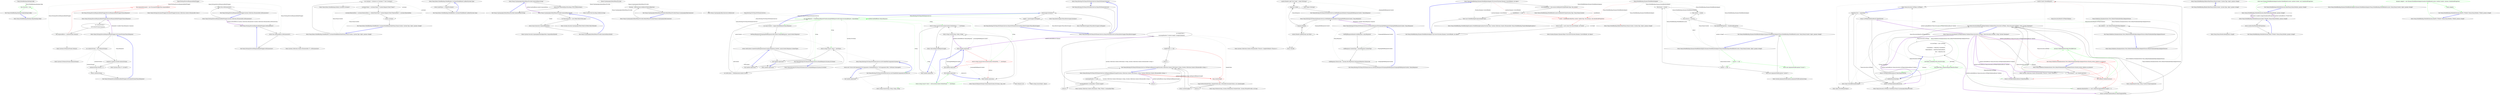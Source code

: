 digraph  {
d1 [label="this.Overwrite = true", span="12-12", cluster="Nancy.ModelBinding.BindingConfig.BindingConfig()", color=green, community=0];
d3 [label="Nancy.ModelBinding.BindingConfig", span=""];
d0 [label="Entry Nancy.ModelBinding.BindingConfig.BindingConfig()", span="10-10", cluster="Nancy.ModelBinding.BindingConfig.BindingConfig()"];
d2 [label="Exit Nancy.ModelBinding.BindingConfig.BindingConfig()", span="10-10", cluster="Nancy.ModelBinding.BindingConfig.BindingConfig()"];
m1_7 [label="Entry Nancy.Testing.DocumentWrapper.DocumentWrapper(System.Collections.Generic.IEnumerable<byte>)", span="18-18", cluster="Nancy.Testing.DocumentWrapper.DocumentWrapper(System.Collections.Generic.IEnumerable<byte>)", file="BrowserResponseBodyWrapper.cs"];
m1_0 [label="Entry Nancy.Testing.BrowserResponseBodyWrapper.BrowserResponseBodyWrapper(Nancy.Response)", span="14-14", cluster="Nancy.Testing.BrowserResponseBodyWrapper.BrowserResponseBodyWrapper(Nancy.Response)", file="BrowserResponseBodyWrapper.cs"];
m1_1 [label="var contentStream =\r\n                GetContentStream(response)", span="16-17", cluster="Nancy.Testing.BrowserResponseBodyWrapper.BrowserResponseBodyWrapper(Nancy.Response)", file="BrowserResponseBodyWrapper.cs"];
m1_2 [label="this.responseBytes = contentStream.ToArray()", span="19-19", cluster="Nancy.Testing.BrowserResponseBodyWrapper.BrowserResponseBodyWrapper(Nancy.Response)", file="BrowserResponseBodyWrapper.cs"];
m1_3 [label="this.responseDocument = new DocumentWrapper(this.responseBytes)", span="20-20", cluster="Nancy.Testing.BrowserResponseBodyWrapper.BrowserResponseBodyWrapper(Nancy.Response)", color=red, community=0, file="BrowserResponseBodyWrapper.cs"];
m1_4 [label="Exit Nancy.Testing.BrowserResponseBodyWrapper.BrowserResponseBodyWrapper(Nancy.Response)", span="14-14", cluster="Nancy.Testing.BrowserResponseBodyWrapper.BrowserResponseBodyWrapper(Nancy.Response)", file="BrowserResponseBodyWrapper.cs"];
m1_19 [label="Entry Nancy.Testing.BrowserResponseBodyWrapper.System.Collections.IEnumerable.GetEnumerator()", span="54-54", cluster="Nancy.Testing.BrowserResponseBodyWrapper.System.Collections.IEnumerable.GetEnumerator()", file="BrowserResponseBodyWrapper.cs"];
m1_20 [label="return this.GetEnumerator();", span="56-56", cluster="Nancy.Testing.BrowserResponseBodyWrapper.System.Collections.IEnumerable.GetEnumerator()", file="BrowserResponseBodyWrapper.cs"];
m1_21 [label="Exit Nancy.Testing.BrowserResponseBodyWrapper.System.Collections.IEnumerable.GetEnumerator()", span="54-54", cluster="Nancy.Testing.BrowserResponseBodyWrapper.System.Collections.IEnumerable.GetEnumerator()", file="BrowserResponseBodyWrapper.cs"];
m1_6 [label="Entry System.IO.MemoryStream.ToArray()", span="0-0", cluster="System.IO.MemoryStream.ToArray()", file="BrowserResponseBodyWrapper.cs"];
m1_5 [label="Entry Nancy.Testing.BrowserResponseBodyWrapper.GetContentStream(Nancy.Response)", span="23-23", cluster="Nancy.Testing.BrowserResponseBodyWrapper.GetContentStream(Nancy.Response)", file="BrowserResponseBodyWrapper.cs"];
m1_8 [label="var contentsStream = new MemoryStream()", span="25-25", cluster="Nancy.Testing.BrowserResponseBodyWrapper.GetContentStream(Nancy.Response)", file="BrowserResponseBodyWrapper.cs"];
m1_9 [label="response.Contents.Invoke(contentsStream)", span="26-26", cluster="Nancy.Testing.BrowserResponseBodyWrapper.GetContentStream(Nancy.Response)", file="BrowserResponseBodyWrapper.cs"];
m1_10 [label="contentsStream.Position = 0", span="27-27", cluster="Nancy.Testing.BrowserResponseBodyWrapper.GetContentStream(Nancy.Response)", file="BrowserResponseBodyWrapper.cs"];
m1_11 [label="return contentsStream;", span="28-28", cluster="Nancy.Testing.BrowserResponseBodyWrapper.GetContentStream(Nancy.Response)", file="BrowserResponseBodyWrapper.cs"];
m1_12 [label="Exit Nancy.Testing.BrowserResponseBodyWrapper.GetContentStream(Nancy.Response)", span="23-23", cluster="Nancy.Testing.BrowserResponseBodyWrapper.GetContentStream(Nancy.Response)", file="BrowserResponseBodyWrapper.cs"];
m1_18 [label="Entry System.Collections.Generic.IEnumerable<T>.GetEnumerator()", span="0-0", cluster="System.Collections.Generic.IEnumerable<T>.GetEnumerator()", file="BrowserResponseBodyWrapper.cs"];
m1_15 [label="Entry Nancy.Testing.BrowserResponseBodyWrapper.GetEnumerator()", span="45-45", cluster="Nancy.Testing.BrowserResponseBodyWrapper.GetEnumerator()", file="BrowserResponseBodyWrapper.cs"];
m1_16 [label="return this.responseBytes.GetEnumerator();", span="47-47", cluster="Nancy.Testing.BrowserResponseBodyWrapper.GetEnumerator()", file="BrowserResponseBodyWrapper.cs"];
m1_17 [label="Exit Nancy.Testing.BrowserResponseBodyWrapper.GetEnumerator()", span="45-45", cluster="Nancy.Testing.BrowserResponseBodyWrapper.GetEnumerator()", file="BrowserResponseBodyWrapper.cs"];
m1_14 [label="Entry System.Action<T>.Invoke(T)", span="0-0", cluster="System.Action<T>.Invoke(T)", file="BrowserResponseBodyWrapper.cs"];
m1_13 [label="Entry System.IO.MemoryStream.MemoryStream()", span="0-0", cluster="System.IO.MemoryStream.MemoryStream()", file="BrowserResponseBodyWrapper.cs"];
m1_22 [label="Nancy.Testing.BrowserResponseBodyWrapper", span="", file="BrowserResponseBodyWrapper.cs"];
m2_9 [label="Entry Nancy.Demo.ModelBinding.Models.Customer.Customer()", span="4-4", cluster="Nancy.Demo.ModelBinding.Models.Customer.Customer()", file="CustomerModelBinder.cs"];
m2_0 [label="Entry Nancy.Demo.ModelBinding.ModelBinders.CustomerModelBinder.CanBind(System.Type)", span="16-16", cluster="Nancy.Demo.ModelBinding.ModelBinders.CustomerModelBinder.CanBind(System.Type)", file="CustomerModelBinder.cs"];
m2_1 [label="return modelType == typeof(Customer);", span="18-18", cluster="Nancy.Demo.ModelBinding.ModelBinders.CustomerModelBinder.CanBind(System.Type)", file="CustomerModelBinder.cs"];
m2_2 [label="Exit Nancy.Demo.ModelBinding.ModelBinders.CustomerModelBinder.CanBind(System.Type)", span="16-16", cluster="Nancy.Demo.ModelBinding.ModelBinders.CustomerModelBinder.CanBind(System.Type)", file="CustomerModelBinder.cs"];
m2_3 [label="Entry Nancy.Demo.ModelBinding.ModelBinders.CustomerModelBinder.Bind(Nancy.NancyContext, System.Type, object, params string[])", span="29-29", cluster="Nancy.Demo.ModelBinding.ModelBinders.CustomerModelBinder.Bind(Nancy.NancyContext, System.Type, object, params string[])", file="CustomerModelBinder.cs"];
m2_4 [label="var customer = (instance as Customer) ?? new Customer()", span="31-31", cluster="Nancy.Demo.ModelBinding.ModelBinders.CustomerModelBinder.Bind(Nancy.NancyContext, System.Type, object, params string[])", file="CustomerModelBinder.cs"];
m2_5 [label="customer.Name = customer.Name ?? context.Request.Form[''Name'']", span="33-33", cluster="Nancy.Demo.ModelBinding.ModelBinders.CustomerModelBinder.Bind(Nancy.NancyContext, System.Type, object, params string[])", file="CustomerModelBinder.cs"];
m2_6 [label="customer.RenewalDate = customer.RenewalDate == default(DateTime) ? context.Request.Form[''RenewalDate''] : customer.RenewalDate", span="34-34", cluster="Nancy.Demo.ModelBinding.ModelBinders.CustomerModelBinder.Bind(Nancy.NancyContext, System.Type, object, params string[])", file="CustomerModelBinder.cs"];
m2_7 [label="return customer;", span="36-36", cluster="Nancy.Demo.ModelBinding.ModelBinders.CustomerModelBinder.Bind(Nancy.NancyContext, System.Type, object, params string[])", file="CustomerModelBinder.cs"];
m2_8 [label="Exit Nancy.Demo.ModelBinding.ModelBinders.CustomerModelBinder.Bind(Nancy.NancyContext, System.Type, object, params string[])", span="29-29", cluster="Nancy.Demo.ModelBinding.ModelBinders.CustomerModelBinder.Bind(Nancy.NancyContext, System.Type, object, params string[])", file="CustomerModelBinder.cs"];
m4_4 [label="Entry Nancy.Cryptography.DefaultHmacProvider.GenerateHmac(string)", span="47-47", cluster="Nancy.Cryptography.DefaultHmacProvider.GenerateHmac(string)", file="DefaultBinderFixture.cs"];
m4_5 [label="return this.GenerateHmac(Encoding.UTF8.GetBytes(data));", span="49-49", cluster="Nancy.Cryptography.DefaultHmacProvider.GenerateHmac(string)", file="DefaultBinderFixture.cs"];
m4_6 [label="Exit Nancy.Cryptography.DefaultHmacProvider.GenerateHmac(string)", span="47-47", cluster="Nancy.Cryptography.DefaultHmacProvider.GenerateHmac(string)", file="DefaultBinderFixture.cs"];
m4_7 [label="Entry System.Text.Encoding.GetBytes(string)", span="0-0", cluster="System.Text.Encoding.GetBytes(string)", file="DefaultBinderFixture.cs"];
m4_13 [label="Entry System.Security.Cryptography.HashAlgorithm.ComputeHash(byte[])", span="0-0", cluster="System.Security.Cryptography.HashAlgorithm.ComputeHash(byte[])", file="DefaultBinderFixture.cs"];
m4_8 [label="Entry Nancy.Cryptography.DefaultHmacProvider.GenerateHmac(byte[])", span="57-57", cluster="Nancy.Cryptography.DefaultHmacProvider.GenerateHmac(byte[])", file="DefaultBinderFixture.cs"];
m4_9 [label="var hmacGenerator = new HMACSHA256(this.key)", span="59-59", cluster="Nancy.Cryptography.DefaultHmacProvider.GenerateHmac(byte[])", file="DefaultBinderFixture.cs"];
m4_10 [label="return hmacGenerator.ComputeHash(data);", span="61-61", cluster="Nancy.Cryptography.DefaultHmacProvider.GenerateHmac(byte[])", file="DefaultBinderFixture.cs"];
m4_11 [label="Exit Nancy.Cryptography.DefaultHmacProvider.GenerateHmac(byte[])", span="57-57", cluster="Nancy.Cryptography.DefaultHmacProvider.GenerateHmac(byte[])", file="DefaultBinderFixture.cs"];
m4_3 [label="Entry Nancy.Cryptography.IKeyGenerator.GetBytes(int)", span="12-12", cluster="Nancy.Cryptography.IKeyGenerator.GetBytes(int)", file="DefaultBinderFixture.cs"];
m4_0 [label="Entry Nancy.Cryptography.DefaultHmacProvider.DefaultHmacProvider(Nancy.Cryptography.IKeyGenerator)", span="29-29", cluster="Nancy.Cryptography.DefaultHmacProvider.DefaultHmacProvider(Nancy.Cryptography.IKeyGenerator)", file="DefaultBinderFixture.cs"];
m4_1 [label="this.key = keyGenerator.GetBytes(PreferredKeySize)", span="31-31", cluster="Nancy.Cryptography.DefaultHmacProvider.DefaultHmacProvider(Nancy.Cryptography.IKeyGenerator)", file="DefaultBinderFixture.cs"];
m4_2 [label="Exit Nancy.Cryptography.DefaultHmacProvider.DefaultHmacProvider(Nancy.Cryptography.IKeyGenerator)", span="29-29", cluster="Nancy.Cryptography.DefaultHmacProvider.DefaultHmacProvider(Nancy.Cryptography.IKeyGenerator)", file="DefaultBinderFixture.cs"];
m4_12 [label="Entry System.Security.Cryptography.HMACSHA256.HMACSHA256(byte[])", span="0-0", cluster="System.Security.Cryptography.HMACSHA256.HMACSHA256(byte[])", file="DefaultBinderFixture.cs"];
m4_14 [label="Nancy.Cryptography.DefaultHmacProvider", span="", file="DefaultBinderFixture.cs"];
m6_0 [label="Entry Nancy.Hosting.Wcf.NancyWcfGenericService.NancyWcfGenericService()", span="23-23", cluster="Nancy.Hosting.Wcf.NancyWcfGenericService.NancyWcfGenericService()", file="DefaultRequestDispatcherFixture.cs"];
m6_1 [label="Exit Nancy.Hosting.Wcf.NancyWcfGenericService.NancyWcfGenericService()", span="23-23", cluster="Nancy.Hosting.Wcf.NancyWcfGenericService.NancyWcfGenericService()", file="DefaultRequestDispatcherFixture.cs"];
m6_2 [label="Entry Nancy.Hosting.Wcf.NancyWcfGenericService.NancyWcfGenericService(Nancy.Bootstrapper.INancyBootstrapper)", span="28-28", cluster="Nancy.Hosting.Wcf.NancyWcfGenericService.NancyWcfGenericService(Nancy.Bootstrapper.INancyBootstrapper)", file="DefaultRequestDispatcherFixture.cs"];
m6_30 [label="Exit lambda expression", span="57-59", cluster="lambda expression", file="DefaultRequestDispatcherFixture.cs"];
m6_52 [label="Entry long.TryParse(string, System.Globalization.NumberStyles, System.IFormatProvider, out long)", span="0-0", cluster="long.TryParse(string, System.Globalization.NumberStyles, System.IFormatProvider, out long)", file="DefaultRequestDispatcherFixture.cs"];
m6_12 [label="SetNancyResponseToOutgoingWebResponse(webContext.OutgoingResponse, nancyContext.Response)", span="42-42", cluster="Nancy.Hosting.Wcf.NancyWcfGenericService.HandleRequests(System.IO.Stream)", file="DefaultRequestDispatcherFixture.cs"];
m6_16 [label="Entry lambda expression", span="45-47", cluster="lambda expression", file="DefaultRequestDispatcherFixture.cs"];
m6_22 [label="Exit lambda expression", span="49-51", cluster="lambda expression", file="DefaultRequestDispatcherFixture.cs"];
m6_15 [label="Exit lambda expression", span="41-43", cluster="lambda expression", file="DefaultRequestDispatcherFixture.cs"];
m6_36 [label="Entry Nancy.IO.RequestStream.FromStream(System.IO.Stream, long, bool)", span="224-224", cluster="Nancy.IO.RequestStream.FromStream(System.IO.Stream, long, bool)", file="DefaultRequestDispatcherFixture.cs"];
m6_32 [label="return string.Concat(viewLocationContext.ModuleName, ''/'', viewName);", span="62-62", cluster="lambda expression", file="DefaultRequestDispatcherFixture.cs"];
m6_24 [label="Entry lambda expression", span="53-55", cluster="lambda expression", file="DefaultRequestDispatcherFixture.cs"];
m6_25 [label="return string.Concat(viewLocationContext.ModulePath, ''/'', viewName);", span="54-54", cluster="lambda expression", color=red, community=0, file="DefaultRequestDispatcherFixture.cs"];
m6_26 [label="Exit lambda expression", span="53-55", cluster="lambda expression", file="DefaultRequestDispatcherFixture.cs"];
m6_27 [label="Entry string.Concat(string, string, string)", span="0-0", cluster="string.Concat(string, string, string)", file="DefaultRequestDispatcherFixture.cs"];
m6_28 [label="Entry lambda expression", span="57-59", cluster="lambda expression", file="DefaultRequestDispatcherFixture.cs"];
m6_29 [label="return string.Concat(''views/'', viewLocationContext.ModuleName, ''/'', viewName);", span="58-58", cluster="lambda expression", file="DefaultRequestDispatcherFixture.cs", color=green, community=0];
m6_65 [label="Entry object.ToString()", span="0-0", cluster="object.ToString()", file="DefaultRequestDispatcherFixture.cs"];
m6_53 [label="Entry Nancy.Hosting.Wcf.NancyWcfGenericService.SetNancyResponseToOutgoingWebResponse(OutgoingWebResponseContext, Nancy.Response)", span="103-103", cluster="Nancy.Hosting.Wcf.NancyWcfGenericService.SetNancyResponseToOutgoingWebResponse(OutgoingWebResponseContext, Nancy.Response)", file="DefaultRequestDispatcherFixture.cs"];
m6_54 [label="SetHttpResponseHeaders(webResponse, nancyResponse)", span="105-105", cluster="Nancy.Hosting.Wcf.NancyWcfGenericService.SetNancyResponseToOutgoingWebResponse(OutgoingWebResponseContext, Nancy.Response)", file="DefaultRequestDispatcherFixture.cs"];
m6_55 [label="webResponse.ContentType = nancyResponse.ContentType", span="107-107", cluster="Nancy.Hosting.Wcf.NancyWcfGenericService.SetNancyResponseToOutgoingWebResponse(OutgoingWebResponseContext, Nancy.Response)", file="DefaultRequestDispatcherFixture.cs"];
m6_56 [label="webResponse.StatusCode = (System.Net.HttpStatusCode)nancyResponse.StatusCode", span="108-108", cluster="Nancy.Hosting.Wcf.NancyWcfGenericService.SetNancyResponseToOutgoingWebResponse(OutgoingWebResponseContext, Nancy.Response)", file="DefaultRequestDispatcherFixture.cs"];
m6_57 [label="Exit Nancy.Hosting.Wcf.NancyWcfGenericService.SetNancyResponseToOutgoingWebResponse(OutgoingWebResponseContext, Nancy.Response)", span="103-103", cluster="Nancy.Hosting.Wcf.NancyWcfGenericService.SetNancyResponseToOutgoingWebResponse(OutgoingWebResponseContext, Nancy.Response)", file="DefaultRequestDispatcherFixture.cs"];
m6_34 [label="Entry Request.cstr", span="", cluster="Request.cstr", file="DefaultRequestDispatcherFixture.cs"];
m6_23 [label="Entry string.Concat(string, string, string, string)", span="0-0", cluster="string.Concat(string, string, string, string)", file="DefaultRequestDispatcherFixture.cs"];
m6_18 [label="Exit lambda expression", span="45-47", cluster="lambda expression", file="DefaultRequestDispatcherFixture.cs"];
m6_17 [label="return string.Concat(''views/'', viewName);", span="46-46", cluster="lambda expression", file="DefaultRequestDispatcherFixture.cs"];
m6_7 [label="Entry Nancy.Bootstrapper.INancyBootstrapper.GetEngine()", span="16-16", cluster="Nancy.Bootstrapper.INancyBootstrapper.GetEngine()", file="DefaultRequestDispatcherFixture.cs"];
m6_58 [label="Entry Nancy.Hosting.Wcf.NancyWcfGenericService.SetHttpResponseHeaders(OutgoingWebResponseContext, Nancy.Response)", span="111-111", cluster="Nancy.Hosting.Wcf.NancyWcfGenericService.SetHttpResponseHeaders(OutgoingWebResponseContext, Nancy.Response)", file="DefaultRequestDispatcherFixture.cs"];
m6_59 [label="response.Headers", span="113-113", cluster="Nancy.Hosting.Wcf.NancyWcfGenericService.SetHttpResponseHeaders(OutgoingWebResponseContext, Nancy.Response)", file="DefaultRequestDispatcherFixture.cs"];
m6_60 [label="context.Headers.Add(kvp.Key, kvp.Value)", span="115-115", cluster="Nancy.Hosting.Wcf.NancyWcfGenericService.SetHttpResponseHeaders(OutgoingWebResponseContext, Nancy.Response)", file="DefaultRequestDispatcherFixture.cs"];
m6_61 [label="response.Cookies", span="117-117", cluster="Nancy.Hosting.Wcf.NancyWcfGenericService.SetHttpResponseHeaders(OutgoingWebResponseContext, Nancy.Response)", file="DefaultRequestDispatcherFixture.cs"];
m6_62 [label="context.Headers.Add(''Set-Cookie'', cookie.ToString())", span="119-119", cluster="Nancy.Hosting.Wcf.NancyWcfGenericService.SetHttpResponseHeaders(OutgoingWebResponseContext, Nancy.Response)", file="DefaultRequestDispatcherFixture.cs"];
m6_63 [label="Exit Nancy.Hosting.Wcf.NancyWcfGenericService.SetHttpResponseHeaders(OutgoingWebResponseContext, Nancy.Response)", span="111-111", cluster="Nancy.Hosting.Wcf.NancyWcfGenericService.SetHttpResponseHeaders(OutgoingWebResponseContext, Nancy.Response)", file="DefaultRequestDispatcherFixture.cs"];
m6_64 [label="Entry Unk.Add", span="", cluster="Unk.Add", file="DefaultRequestDispatcherFixture.cs"];
m6_6 [label="Entry Nancy.Bootstrapper.INancyBootstrapper.Initialise()", span="10-10", cluster="Nancy.Bootstrapper.INancyBootstrapper.Initialise()", file="DefaultRequestDispatcherFixture.cs"];
m6_31 [label="Entry lambda expression", span="61-63", cluster="lambda expression", file="DefaultRequestDispatcherFixture.cs"];
m6_51 [label="Entry System.Collections.Generic.IEnumerable<TSource>.SingleOrDefault<TSource>()", span="0-0", cluster="System.Collections.Generic.IEnumerable<TSource>.SingleOrDefault<TSource>()", file="DefaultRequestDispatcherFixture.cs"];
m6_19 [label="Entry Nancy.Hosting.Wcf.NancyWcfGenericService.GetUrlAndPathComponents(System.Uri)", span="47-47", cluster="Nancy.Hosting.Wcf.NancyWcfGenericService.GetUrlAndPathComponents(System.Uri)", file="DefaultRequestDispatcherFixture.cs"];
m6_35 [label="Entry string.Concat(object, object)", span="0-0", cluster="string.Concat(object, object)", file="DefaultRequestDispatcherFixture.cs"];
m6_50 [label="Entry System.Collections.Generic.IDictionary<TKey, TValue>.ContainsKey(TKey)", span="0-0", cluster="System.Collections.Generic.IDictionary<TKey, TValue>.ContainsKey(TKey)", file="DefaultRequestDispatcherFixture.cs"];
m6_14 [label="Exit Nancy.Hosting.Wcf.NancyWcfGenericService.HandleRequests(System.IO.Stream)", span="35-35", cluster="Nancy.Hosting.Wcf.NancyWcfGenericService.HandleRequests(System.IO.Stream)", file="DefaultRequestDispatcherFixture.cs"];
m6_21 [label="Exit Nancy.Hosting.Wcf.NancyWcfGenericService.GetUrlAndPathComponents(System.Uri)", span="47-47", cluster="Nancy.Hosting.Wcf.NancyWcfGenericService.GetUrlAndPathComponents(System.Uri)", file="DefaultRequestDispatcherFixture.cs"];
m6_13 [label="return webContext.CreateStreamResponse(nancyContext.Response.Contents, nancyContext.Response.ContentType);", span="44-44", cluster="Nancy.Hosting.Wcf.NancyWcfGenericService.HandleRequests(System.IO.Stream)", file="DefaultRequestDispatcherFixture.cs"];
m6_20 [label="return new Uri(uri.GetComponents(UriComponents.SchemeAndServer | UriComponents.Path, UriFormat.Unescaped));", span="51-51", cluster="Nancy.Hosting.Wcf.NancyWcfGenericService.GetUrlAndPathComponents(System.Uri)", file="DefaultRequestDispatcherFixture.cs"];
m6_33 [label="Entry Unk.GetExpectedRequestLength", span="", cluster="Unk.GetExpectedRequestLength", file="DefaultRequestDispatcherFixture.cs"];
m6_37 [label="Entry Nancy.Hosting.Wcf.NancyWcfGenericService.GetExpectedRequestLength(System.Collections.Generic.IDictionary<string, System.Collections.Generic.IEnumerable<string>>)", span="74-74", cluster="Nancy.Hosting.Wcf.NancyWcfGenericService.GetExpectedRequestLength(System.Collections.Generic.IDictionary<string, System.Collections.Generic.IEnumerable<string>>)", file="DefaultRequestDispatcherFixture.cs"];
m6_38 [label="incomingHeaders == null", span="76-76", cluster="Nancy.Hosting.Wcf.NancyWcfGenericService.GetExpectedRequestLength(System.Collections.Generic.IDictionary<string, System.Collections.Generic.IEnumerable<string>>)", file="DefaultRequestDispatcherFixture.cs"];
m6_40 [label="!incomingHeaders.ContainsKey(''Content-Length'')", span="81-81", cluster="Nancy.Hosting.Wcf.NancyWcfGenericService.GetExpectedRequestLength(System.Collections.Generic.IDictionary<string, System.Collections.Generic.IEnumerable<string>>)", file="DefaultRequestDispatcherFixture.cs"];
m6_42 [label="var headerValue =\r\n                incomingHeaders[''Content-Length''].SingleOrDefault()", span="86-87", cluster="Nancy.Hosting.Wcf.NancyWcfGenericService.GetExpectedRequestLength(System.Collections.Generic.IDictionary<string, System.Collections.Generic.IEnumerable<string>>)", file="DefaultRequestDispatcherFixture.cs"];
m6_39 [label="return 0;", span="78-78", cluster="Nancy.Hosting.Wcf.NancyWcfGenericService.GetExpectedRequestLength(System.Collections.Generic.IDictionary<string, System.Collections.Generic.IEnumerable<string>>)", file="DefaultRequestDispatcherFixture.cs"];
m6_41 [label="return 0;", span="83-83", cluster="Nancy.Hosting.Wcf.NancyWcfGenericService.GetExpectedRequestLength(System.Collections.Generic.IDictionary<string, System.Collections.Generic.IEnumerable<string>>)", file="DefaultRequestDispatcherFixture.cs"];
m6_43 [label="headerValue == null", span="89-89", cluster="Nancy.Hosting.Wcf.NancyWcfGenericService.GetExpectedRequestLength(System.Collections.Generic.IDictionary<string, System.Collections.Generic.IEnumerable<string>>)", file="DefaultRequestDispatcherFixture.cs"];
m6_46 [label="!long.TryParse(headerValue, NumberStyles.Any, CultureInfo.InvariantCulture, out contentLength)", span="95-95", cluster="Nancy.Hosting.Wcf.NancyWcfGenericService.GetExpectedRequestLength(System.Collections.Generic.IDictionary<string, System.Collections.Generic.IEnumerable<string>>)", file="DefaultRequestDispatcherFixture.cs"];
m6_44 [label="return 0;", span="91-91", cluster="Nancy.Hosting.Wcf.NancyWcfGenericService.GetExpectedRequestLength(System.Collections.Generic.IDictionary<string, System.Collections.Generic.IEnumerable<string>>)", file="DefaultRequestDispatcherFixture.cs"];
m6_45 [label="long contentLength", span="94-94", cluster="Nancy.Hosting.Wcf.NancyWcfGenericService.GetExpectedRequestLength(System.Collections.Generic.IDictionary<string, System.Collections.Generic.IEnumerable<string>>)", color=red, community=0, file="DefaultRequestDispatcherFixture.cs"];
m6_47 [label="return 0;", span="97-97", cluster="Nancy.Hosting.Wcf.NancyWcfGenericService.GetExpectedRequestLength(System.Collections.Generic.IDictionary<string, System.Collections.Generic.IEnumerable<string>>)", file="DefaultRequestDispatcherFixture.cs"];
m6_48 [label="return contentLength;", span="100-100", cluster="Nancy.Hosting.Wcf.NancyWcfGenericService.GetExpectedRequestLength(System.Collections.Generic.IDictionary<string, System.Collections.Generic.IEnumerable<string>>)", file="DefaultRequestDispatcherFixture.cs"];
m6_49 [label="Exit Nancy.Hosting.Wcf.NancyWcfGenericService.GetExpectedRequestLength(System.Collections.Generic.IDictionary<string, System.Collections.Generic.IEnumerable<string>>)", span="74-74", cluster="Nancy.Hosting.Wcf.NancyWcfGenericService.GetExpectedRequestLength(System.Collections.Generic.IDictionary<string, System.Collections.Generic.IEnumerable<string>>)", file="DefaultRequestDispatcherFixture.cs"];
m6_3 [label="bootstrapper.Initialise()", span="30-30", cluster="Nancy.Hosting.Wcf.NancyWcfGenericService.NancyWcfGenericService(Nancy.Bootstrapper.INancyBootstrapper)", file="DefaultRequestDispatcherFixture.cs"];
m6_10 [label="var nancyRequest = CreateNancyRequestFromIncomingWebRequest(webContext.IncomingRequest, requestBody)", span="39-39", cluster="Nancy.Hosting.Wcf.NancyWcfGenericService.HandleRequests(System.IO.Stream)", color=green, community=0, file="DefaultRequestDispatcherFixture.cs"];
m6_11 [label="var nancyContext = engine.HandleRequest(nancyRequest)", span="40-40", cluster="Nancy.Hosting.Wcf.NancyWcfGenericService.HandleRequests(System.IO.Stream)", file="DefaultRequestDispatcherFixture.cs"];
m6_8 [label="Entry Nancy.Hosting.Wcf.NancyWcfGenericService.HandleRequests(System.IO.Stream)", span="35-35", cluster="Nancy.Hosting.Wcf.NancyWcfGenericService.HandleRequests(System.IO.Stream)", file="DefaultRequestDispatcherFixture.cs"];
m6_9 [label="var webContext = WebOperationContext.Current", span="37-37", cluster="Nancy.Hosting.Wcf.NancyWcfGenericService.HandleRequests(System.IO.Stream)", file="DefaultRequestDispatcherFixture.cs"];
m6_4 [label="engine = bootstrapper.GetEngine()", span="31-31", cluster="Nancy.Hosting.Wcf.NancyWcfGenericService.NancyWcfGenericService(Nancy.Bootstrapper.INancyBootstrapper)", file="DefaultRequestDispatcherFixture.cs"];
m6_5 [label="Exit Nancy.Hosting.Wcf.NancyWcfGenericService.NancyWcfGenericService(Nancy.Bootstrapper.INancyBootstrapper)", span="28-28", cluster="Nancy.Hosting.Wcf.NancyWcfGenericService.NancyWcfGenericService(Nancy.Bootstrapper.INancyBootstrapper)", file="DefaultRequestDispatcherFixture.cs"];
m6_66 [label="Nancy.Hosting.Wcf.NancyWcfGenericService", span="", file="DefaultRequestDispatcherFixture.cs"];
m7_11 [label="Entry Nancy.ModelBinding.DynamicModelBinderAdapter.TryConvert(System.Dynamic.ConvertBinder, out object)", span="61-61", cluster="Nancy.ModelBinding.DynamicModelBinderAdapter.TryConvert(System.Dynamic.ConvertBinder, out object)", file="DynamicModelBinderAdapter.cs"];
m7_12 [label="var modelBinder = this.locator.GetBinderForType(binder.Type, this.context)", span="63-63", cluster="Nancy.ModelBinding.DynamicModelBinderAdapter.TryConvert(System.Dynamic.ConvertBinder, out object)", file="DynamicModelBinderAdapter.cs"];
m7_14 [label="throw new ModelBindingException(binder.Type);", span="67-67", cluster="Nancy.ModelBinding.DynamicModelBinderAdapter.TryConvert(System.Dynamic.ConvertBinder, out object)", file="DynamicModelBinderAdapter.cs"];
m7_15 [label="result = modelBinder.Bind(this.context, binder.Type, this.instance, this.blacklistedProperties)", span="70-70", cluster="Nancy.ModelBinding.DynamicModelBinderAdapter.TryConvert(System.Dynamic.ConvertBinder, out object)", color=red, community=0, file="DynamicModelBinderAdapter.cs"];
m7_16 [label="return result != null || base.TryConvert(binder, out result);", span="72-72", cluster="Nancy.ModelBinding.DynamicModelBinderAdapter.TryConvert(System.Dynamic.ConvertBinder, out object)", file="DynamicModelBinderAdapter.cs"];
m7_13 [label="modelBinder == null", span="65-65", cluster="Nancy.ModelBinding.DynamicModelBinderAdapter.TryConvert(System.Dynamic.ConvertBinder, out object)", file="DynamicModelBinderAdapter.cs"];
m7_17 [label="Exit Nancy.ModelBinding.DynamicModelBinderAdapter.TryConvert(System.Dynamic.ConvertBinder, out object)", span="61-61", cluster="Nancy.ModelBinding.DynamicModelBinderAdapter.TryConvert(System.Dynamic.ConvertBinder, out object)", file="DynamicModelBinderAdapter.cs"];
m7_10 [label="Entry System.ArgumentNullException.ArgumentNullException(string)", span="0-0", cluster="System.ArgumentNullException.ArgumentNullException(string)", file="DynamicModelBinderAdapter.cs"];
m7_21 [label="Entry System.Dynamic.DynamicObject.TryConvert(System.Dynamic.ConvertBinder, out object)", span="0-0", cluster="System.Dynamic.DynamicObject.TryConvert(System.Dynamic.ConvertBinder, out object)", file="DynamicModelBinderAdapter.cs"];
m7_19 [label="Entry Nancy.ModelBinding.ModelBindingException.ModelBindingException(System.Type, System.Collections.Generic.IEnumerable<Nancy.ModelBinding.PropertyBindingException>)", span="30-30", cluster="Nancy.ModelBinding.ModelBindingException.ModelBindingException(System.Type, System.Collections.Generic.IEnumerable<Nancy.ModelBinding.PropertyBindingException>)", file="DynamicModelBinderAdapter.cs"];
m7_0 [label="Entry Nancy.ModelBinding.DynamicModelBinderAdapter.DynamicModelBinderAdapter(Nancy.ModelBinding.IModelBinderLocator, Nancy.NancyContext, object, params string[])", span="36-36", cluster="Nancy.ModelBinding.DynamicModelBinderAdapter.DynamicModelBinderAdapter(Nancy.ModelBinding.IModelBinderLocator, Nancy.NancyContext, object, params string[])", file="DynamicModelBinderAdapter.cs"];
m7_1 [label="locator == null", span="38-38", cluster="Nancy.ModelBinding.DynamicModelBinderAdapter.DynamicModelBinderAdapter(Nancy.ModelBinding.IModelBinderLocator, Nancy.NancyContext, object, params string[])", file="DynamicModelBinderAdapter.cs", color=green, community=0];
m7_3 [label="context == null", span="43-43", cluster="Nancy.ModelBinding.DynamicModelBinderAdapter.DynamicModelBinderAdapter(Nancy.ModelBinding.IModelBinderLocator, Nancy.NancyContext, object, params string[])", file="DynamicModelBinderAdapter.cs"];
m7_5 [label="this.locator = locator", span="48-48", cluster="Nancy.ModelBinding.DynamicModelBinderAdapter.DynamicModelBinderAdapter(Nancy.ModelBinding.IModelBinderLocator, Nancy.NancyContext, object, params string[])", file="DynamicModelBinderAdapter.cs"];
m7_6 [label="this.context = context", span="49-49", cluster="Nancy.ModelBinding.DynamicModelBinderAdapter.DynamicModelBinderAdapter(Nancy.ModelBinding.IModelBinderLocator, Nancy.NancyContext, object, params string[])", file="DynamicModelBinderAdapter.cs"];
m7_7 [label="this.instance = instance", span="50-50", cluster="Nancy.ModelBinding.DynamicModelBinderAdapter.DynamicModelBinderAdapter(Nancy.ModelBinding.IModelBinderLocator, Nancy.NancyContext, object, params string[])", file="DynamicModelBinderAdapter.cs"];
m7_8 [label="this.blacklistedProperties = blacklistedProperties", span="51-51", cluster="Nancy.ModelBinding.DynamicModelBinderAdapter.DynamicModelBinderAdapter(Nancy.ModelBinding.IModelBinderLocator, Nancy.NancyContext, object, params string[])", file="DynamicModelBinderAdapter.cs"];
m7_2 [label="throw new ArgumentNullException(''locator'');", span="40-40", cluster="Nancy.ModelBinding.DynamicModelBinderAdapter.DynamicModelBinderAdapter(Nancy.ModelBinding.IModelBinderLocator, Nancy.NancyContext, object, params string[])", file="DynamicModelBinderAdapter.cs", color=green, community=0];
m7_4 [label="throw new ArgumentNullException(''context'');", span="45-45", cluster="Nancy.ModelBinding.DynamicModelBinderAdapter.DynamicModelBinderAdapter(Nancy.ModelBinding.IModelBinderLocator, Nancy.NancyContext, object, params string[])", file="DynamicModelBinderAdapter.cs"];
m7_9 [label="Exit Nancy.ModelBinding.DynamicModelBinderAdapter.DynamicModelBinderAdapter(Nancy.ModelBinding.IModelBinderLocator, Nancy.NancyContext, object, params string[])", span="36-36", cluster="Nancy.ModelBinding.DynamicModelBinderAdapter.DynamicModelBinderAdapter(Nancy.ModelBinding.IModelBinderLocator, Nancy.NancyContext, object, params string[])", file="DynamicModelBinderAdapter.cs"];
m7_20 [label="Entry Nancy.ModelBinding.IBinder.Bind(Nancy.NancyContext, System.Type, object, params string[])", span="17-17", cluster="Nancy.ModelBinding.IBinder.Bind(Nancy.NancyContext, System.Type, object, params string[])", file="DynamicModelBinderAdapter.cs"];
m7_18 [label="Entry Nancy.ModelBinding.IModelBinderLocator.GetBinderForType(System.Type, Nancy.NancyContext)", span="15-15", cluster="Nancy.ModelBinding.IModelBinderLocator.GetBinderForType(System.Type, Nancy.NancyContext)", file="DynamicModelBinderAdapter.cs"];
m7_22 [label="Nancy.ModelBinding.DynamicModelBinderAdapter", span="", file="DynamicModelBinderAdapter.cs"];
m8_27 [label="Entry object.ShouldEqual(object)", span="95-95", cluster="object.ShouldEqual(object)", file="DynamicModelBinderAdapterFixture.cs"];
m8_3 [label="Entry Nancy.Security.DefaultCsrfTokenValidator.Validate(Nancy.Security.CsrfToken, Nancy.Security.CsrfToken, string, System.TimeSpan?)", span="23-23", cluster="Nancy.Security.DefaultCsrfTokenValidator.Validate(Nancy.Security.CsrfToken, Nancy.Security.CsrfToken, string, System.TimeSpan?)", file="DynamicModelBinderAdapterFixture.cs"];
m8_23 [label="results.Count().ShouldEqual(2)", span="62-62", cluster="Nancy.Validation.DataAnnotations.Tests.DefaultValidatableObjectAdapterFixture.Should_return_validation_error_for_all_validation_results()", file="DynamicModelBinderAdapterFixture.cs"];
m8_26 [label="Entry System.Collections.Generic.IEnumerable<TSource>.Count<TSource>()", span="0-0", cluster="System.Collections.Generic.IEnumerable<TSource>.Count<TSource>()", file="DynamicModelBinderAdapterFixture.cs"];
m8_11 [label="return CsrfTokenValidationResult.TokenTamperedWith;", span="42-42", cluster="Nancy.Security.DefaultCsrfTokenValidator.Validate(Nancy.Security.CsrfToken, Nancy.Security.CsrfToken, string, System.TimeSpan?)", file="DynamicModelBinderAdapterFixture.cs"];
m8_12 [label="var newToken = new CsrfToken\r\n                               {\r\n                                   CreatedDate = tokenOne.CreatedDate,\r\n                                   RandomBytes = tokenOne.RandomBytes,\r\n                                   Salt = tokenOne.Salt,\r\n                               }", span="45-50", cluster="Nancy.Security.DefaultCsrfTokenValidator.Validate(Nancy.Security.CsrfToken, Nancy.Security.CsrfToken, string, System.TimeSpan?)", file="DynamicModelBinderAdapterFixture.cs"];
m8_13 [label="newToken.CreateHmac(this.hmacProvider)", span="51-51", cluster="Nancy.Security.DefaultCsrfTokenValidator.Validate(Nancy.Security.CsrfToken, Nancy.Security.CsrfToken, string, System.TimeSpan?)", color=green, community=0, file="DynamicModelBinderAdapterFixture.cs"];
m8_14 [label="!newToken.Hmac.SequenceEqual(tokenOne.Hmac)", span="52-52", cluster="Nancy.Security.DefaultCsrfTokenValidator.Validate(Nancy.Security.CsrfToken, Nancy.Security.CsrfToken, string, System.TimeSpan?)", color=green, community=0, file="DynamicModelBinderAdapterFixture.cs"];
m8_15 [label="return CsrfTokenValidationResult.TokenTamperedWith;", span="54-54", cluster="Nancy.Security.DefaultCsrfTokenValidator.Validate(Nancy.Security.CsrfToken, Nancy.Security.CsrfToken, string, System.TimeSpan?)", file="DynamicModelBinderAdapterFixture.cs"];
m8_16 [label="validityPeriod.HasValue", span="57-57", cluster="Nancy.Security.DefaultCsrfTokenValidator.Validate(Nancy.Security.CsrfToken, Nancy.Security.CsrfToken, string, System.TimeSpan?)", file="DynamicModelBinderAdapterFixture.cs"];
m8_25 [label="Entry Nancy.Security.CsrfToken.CreateHmac(Nancy.Cryptography.IHmacProvider)", span="32-32", cluster="Nancy.Security.CsrfToken.CreateHmac(Nancy.Cryptography.IHmacProvider)", file="DynamicModelBinderAdapterFixture.cs"];
m8_0 [label="Entry Nancy.Validation.DataAnnotations.Tests.DefaultValidatableObjectAdapterFixture.DefaultValidatableObjectAdapterFixture()", span="15-15", cluster="Nancy.Validation.DataAnnotations.Tests.DefaultValidatableObjectAdapterFixture.DefaultValidatableObjectAdapterFixture()", file="DynamicModelBinderAdapterFixture.cs"];
m8_1 [label="this.validator = new DefaultValidatableObjectAdapter()", span="17-17", cluster="Nancy.Validation.DataAnnotations.Tests.DefaultValidatableObjectAdapterFixture.DefaultValidatableObjectAdapterFixture()", file="DynamicModelBinderAdapterFixture.cs"];
m8_2 [label="Exit Nancy.Validation.DataAnnotations.Tests.DefaultValidatableObjectAdapterFixture.DefaultValidatableObjectAdapterFixture()", span="15-15", cluster="Nancy.Validation.DataAnnotations.Tests.DefaultValidatableObjectAdapterFixture.DefaultValidatableObjectAdapterFixture()", file="DynamicModelBinderAdapterFixture.cs"];
m8_10 [label="tokenOne.RandomBytes == null || tokenOne.RandomBytes.Length == 0", span="40-40", cluster="Nancy.Security.DefaultCsrfTokenValidator.Validate(Nancy.Security.CsrfToken, Nancy.Security.CsrfToken, string, System.TimeSpan?)", file="DynamicModelBinderAdapterFixture.cs"];
m8_9 [label="return CsrfTokenValidationResult.TokenMismatch;", span="37-37", cluster="Nancy.Security.DefaultCsrfTokenValidator.Validate(Nancy.Security.CsrfToken, Nancy.Security.CsrfToken, string, System.TimeSpan?)", file="DynamicModelBinderAdapterFixture.cs"];
m8_18 [label="DateTime.Now > expiryDate", span="61-61", cluster="Nancy.Security.DefaultCsrfTokenValidator.Validate(Nancy.Security.CsrfToken, Nancy.Security.CsrfToken, string, System.TimeSpan?)", file="DynamicModelBinderAdapterFixture.cs"];
m8_21 [label="Exit Nancy.Security.DefaultCsrfTokenValidator.Validate(Nancy.Security.CsrfToken, Nancy.Security.CsrfToken, string, System.TimeSpan?)", span="23-23", cluster="Nancy.Security.DefaultCsrfTokenValidator.Validate(Nancy.Security.CsrfToken, Nancy.Security.CsrfToken, string, System.TimeSpan?)", file="DynamicModelBinderAdapterFixture.cs"];
m8_22 [label="Entry string.Equals(string, string, System.StringComparison)", span="0-0", cluster="string.Equals(string, string, System.StringComparison)", file="DynamicModelBinderAdapterFixture.cs"];
m8_19 [label="return CsrfTokenValidationResult.TokenExpired;", span="63-63", cluster="Nancy.Security.DefaultCsrfTokenValidator.Validate(Nancy.Security.CsrfToken, Nancy.Security.CsrfToken, string, System.TimeSpan?)", file="DynamicModelBinderAdapterFixture.cs"];
m8_20 [label="return CsrfTokenValidationResult.Ok;", span="67-67", cluster="Nancy.Security.DefaultCsrfTokenValidator.Validate(Nancy.Security.CsrfToken, Nancy.Security.CsrfToken, string, System.TimeSpan?)", file="DynamicModelBinderAdapterFixture.cs"];
m8_24 [label="Entry Nancy.Security.CsrfToken.CsrfToken()", span="9-9", cluster="Nancy.Security.CsrfToken.CsrfToken()", file="DynamicModelBinderAdapterFixture.cs"];
m8_4 [label="Entry Nancy.Validation.DataAnnotations.Tests.DefaultValidatableObjectAdapterFixture.Should_invoke_validate_on_instance()", span="21-21", cluster="Nancy.Validation.DataAnnotations.Tests.DefaultValidatableObjectAdapterFixture.Should_invoke_validate_on_instance()", file="DynamicModelBinderAdapterFixture.cs"];
m8_6 [label="this.validator.Validate(instance)", span="27-27", cluster="Nancy.Validation.DataAnnotations.Tests.DefaultValidatableObjectAdapterFixture.Should_invoke_validate_on_instance()", color=red, community=0, file="DynamicModelBinderAdapterFixture.cs"];
m8_8 [label="Exit Nancy.Validation.DataAnnotations.Tests.DefaultValidatableObjectAdapterFixture.Should_invoke_validate_on_instance()", span="21-21", cluster="Nancy.Validation.DataAnnotations.Tests.DefaultValidatableObjectAdapterFixture.Should_invoke_validate_on_instance()", color=red, community=0, file="DynamicModelBinderAdapterFixture.cs"];
m8_17 [label="Entry object.ShouldBeSameAs(object)", span="130-130", cluster="object.ShouldBeSameAs(object)", file="DynamicModelBinderAdapterFixture.cs"];
m8_5 [label="var instance = new ModelUnderTest()", span="24-24", cluster="Nancy.Validation.DataAnnotations.Tests.DefaultValidatableObjectAdapterFixture.Should_invoke_validate_on_instance()", file="DynamicModelBinderAdapterFixture.cs"];
m8_7 [label="instance.ValidatedWasInvoked.ShouldBeTrue()", span="30-30", cluster="Nancy.Validation.DataAnnotations.Tests.DefaultValidatableObjectAdapterFixture.Should_invoke_validate_on_instance()", file="DynamicModelBinderAdapterFixture.cs", color=green, community=0];
m8_28 [label="Nancy.Security.DefaultCsrfTokenValidator", span="", file="DynamicModelBinderAdapterFixture.cs"];
m8_34 [label="Nancy.Validation.DataAnnotations.Tests.DefaultValidatableObjectAdapterFixture", span="", file="DynamicModelBinderAdapterFixture.cs"];
m9_0 [label="Entry Nancy.ModelBinding.IBinder.Bind(Nancy.NancyContext, System.Type, object, params string[])", span="17-17", cluster="Nancy.ModelBinding.IBinder.Bind(Nancy.NancyContext, System.Type, object, params string[])", file="IBinder.cs"];
m9_1 [label="Exit Nancy.ModelBinding.IBinder.Bind(Nancy.NancyContext, System.Type, object, params string[])", span="17-17", cluster="Nancy.ModelBinding.IBinder.Bind(Nancy.NancyContext, System.Type, object, params string[])", file="IBinder.cs"];
m10_3 [label="Entry Nancy.ModelBinding.DynamicModelBinderAdapter.DynamicModelBinderAdapter(Nancy.ModelBinding.IModelBinderLocator, Nancy.NancyContext, object, params string[])", span="36-36", cluster="Nancy.ModelBinding.DynamicModelBinderAdapter.DynamicModelBinderAdapter(Nancy.ModelBinding.IModelBinderLocator, Nancy.NancyContext, object, params string[])", file="ModuleExtensions.cs"];
m10_0 [label="Entry Nancy.ModelBinding.ModuleExtensions.Bind(Nancy.NancyModule, params string[])", span="13-13", cluster="Nancy.ModelBinding.ModuleExtensions.Bind(Nancy.NancyModule, params string[])", file="ModuleExtensions.cs"];
m10_1 [label="return new DynamicModelBinderAdapter(module.ModelBinderLocator, module.Context, null, blacklistedProperties);", span="15-15", cluster="Nancy.ModelBinding.ModuleExtensions.Bind(Nancy.NancyModule, params string[])", color=green, community=0, file="ModuleExtensions.cs"];
m10_2 [label="Exit Nancy.ModelBinding.ModuleExtensions.Bind(Nancy.NancyModule, params string[])", span="13-13", cluster="Nancy.ModelBinding.ModuleExtensions.Bind(Nancy.NancyModule, params string[])", file="ModuleExtensions.cs"];
m10_8 [label="Entry Nancy.ModelBinding.ModuleExtensions.BindTo<TModel>(Nancy.NancyModule, TModel, params string[])", span="37-37", cluster="Nancy.ModelBinding.ModuleExtensions.BindTo<TModel>(Nancy.NancyModule, TModel, params string[])", file="ModuleExtensions.cs"];
m10_9 [label="dynamic adapter = new DynamicModelBinderAdapter(module.ModelBinderLocator, module.Context, instance, blacklistedProperties)", span="39-39", cluster="Nancy.ModelBinding.ModuleExtensions.BindTo<TModel>(Nancy.NancyModule, TModel, params string[])", color=green, community=0, file="ModuleExtensions.cs"];
m10_10 [label="return adapter;", span="41-41", cluster="Nancy.ModelBinding.ModuleExtensions.BindTo<TModel>(Nancy.NancyModule, TModel, params string[])", file="ModuleExtensions.cs", color=green, community=0];
m10_11 [label="Exit Nancy.ModelBinding.ModuleExtensions.BindTo<TModel>(Nancy.NancyModule, TModel, params string[])", span="37-37", cluster="Nancy.ModelBinding.ModuleExtensions.BindTo<TModel>(Nancy.NancyModule, TModel, params string[])", file="ModuleExtensions.cs"];
m10_7 [label="Entry Nancy.NancyModule.Bind(params string[])", span="13-13", cluster="Nancy.NancyModule.Bind(params string[])", file="ModuleExtensions.cs"];
m10_4 [label="Entry Nancy.ModelBinding.ModuleExtensions.Bind<TModel>(Nancy.NancyModule, params string[])", span="25-25", cluster="Nancy.ModelBinding.ModuleExtensions.Bind<TModel>(Nancy.NancyModule, params string[])", file="ModuleExtensions.cs"];
m10_5 [label="return module.Bind(blacklistedProperties);", span="27-27", cluster="Nancy.ModelBinding.ModuleExtensions.Bind<TModel>(Nancy.NancyModule, params string[])", file="ModuleExtensions.cs"];
m10_6 [label="Exit Nancy.ModelBinding.ModuleExtensions.Bind<TModel>(Nancy.NancyModule, params string[])", span="25-25", cluster="Nancy.ModelBinding.ModuleExtensions.Bind<TModel>(Nancy.NancyModule, params string[])", file="ModuleExtensions.cs"];
d1 -> d2  [key=0, style=solid, color=green];
d3 -> d1  [key=1, style=dashed, color=green, label="Nancy.ModelBinding.BindingConfig"];
d0 -> d1  [key=0, style=solid, color=green];
d2 -> d0  [key=0, style=bold, color=blue];
m1_0 -> m1_1  [key=0, style=solid];
m1_1 -> m1_2  [key=0, style=solid];
m1_1 -> m1_5  [key=2, style=dotted];
m1_2 -> m1_3  [key=0, style=solid, color=red];
m1_2 -> m1_6  [key=2, style=dotted];
m1_3 -> m1_4  [key=0, style=solid, color=red];
m1_3 -> m1_7  [key=2, style=dotted, color=red];
m1_4 -> m1_0  [key=0, style=bold, color=blue];
m1_19 -> m1_20  [key=0, style=solid];
m1_19 -> m1_15  [key=3, color=darkorchid, style=bold, label="method methodReturn System.Collections.IEnumerator System.Collections.IEnumerable.GetEnumerator"];
m1_20 -> m1_21  [key=0, style=solid];
m1_20 -> m1_15  [key=2, style=dotted];
m1_21 -> m1_19  [key=0, style=bold, color=blue];
m1_5 -> m1_8  [key=0, style=solid];
m1_5 -> m1_9  [key=1, style=dashed, color=darkseagreen4, label="Nancy.Response"];
m1_5 -> m1_0  [key=3, color=darkorchid, style=bold, label="Parameter variable Nancy.Response response"];
m1_8 -> m1_9  [key=0, style=solid];
m1_8 -> m1_13  [key=2, style=dotted];
m1_8 -> m1_10  [key=1, style=dashed, color=darkseagreen4, label=contentsStream];
m1_8 -> m1_11  [key=1, style=dashed, color=darkseagreen4, label=contentsStream];
m1_9 -> m1_10  [key=0, style=solid];
m1_9 -> m1_14  [key=2, style=dotted];
m1_10 -> m1_11  [key=0, style=solid];
m1_11 -> m1_12  [key=0, style=solid];
m1_12 -> m1_5  [key=0, style=bold, color=blue];
m1_15 -> m1_16  [key=0, style=solid];
m1_16 -> m1_17  [key=0, style=solid];
m1_16 -> m1_18  [key=2, style=dotted];
m1_17 -> m1_15  [key=0, style=bold, color=blue];
m1_22 -> m1_2  [key=1, style=dashed, color=darkseagreen4, label="Nancy.Testing.BrowserResponseBodyWrapper"];
m1_22 -> m1_3  [key=1, style=dashed, color=red, label="Nancy.Testing.BrowserResponseBodyWrapper"];
m1_22 -> m1_16  [key=1, style=dashed, color=darkseagreen4, label="Nancy.Testing.BrowserResponseBodyWrapper"];
m1_22 -> m1_20  [key=1, style=dashed, color=darkseagreen4, label="Nancy.Testing.BrowserResponseBodyWrapper"];
m2_0 -> m2_1  [key=0, style=solid];
m2_1 -> m2_2  [key=0, style=solid];
m2_2 -> m2_0  [key=0, style=bold, color=blue];
m2_3 -> m2_4  [key=0, style=solid];
m2_3 -> m2_5  [key=1, style=dashed, color=darkseagreen4, label="Nancy.NancyContext"];
m2_3 -> m2_6  [key=1, style=dashed, color=darkseagreen4, label="Nancy.NancyContext"];
m2_4 -> m2_5  [key=0, style=solid];
m2_4 -> m2_9  [key=2, style=dotted];
m2_4 -> m2_6  [key=1, style=dashed, color=darkseagreen4, label=customer];
m2_4 -> m2_7  [key=1, style=dashed, color=darkseagreen4, label=customer];
m2_5 -> m2_6  [key=0, style=solid];
m2_6 -> m2_7  [key=0, style=solid];
m2_7 -> m2_8  [key=0, style=solid];
m2_8 -> m2_3  [key=0, style=bold, color=blue];
m4_4 -> m4_5  [key=0, style=solid];
m4_4 -> m4_8  [key=3, color=darkorchid, style=bold, label="method methodReturn byte[] GenerateHmac"];
m4_5 -> m4_6  [key=0, style=solid];
m4_5 -> m4_7  [key=2, style=dotted];
m4_5 -> m4_8  [key=2, style=dotted];
m4_6 -> m4_4  [key=0, style=bold, color=blue];
m4_8 -> m4_9  [key=0, style=solid];
m4_8 -> m4_10  [key=1, style=dashed, color=darkseagreen4, label="byte[]"];
m4_9 -> m4_10  [key=0, style=solid];
m4_9 -> m4_12  [key=2, style=dotted];
m4_10 -> m4_11  [key=0, style=solid];
m4_10 -> m4_13  [key=2, style=dotted];
m4_11 -> m4_8  [key=0, style=bold, color=blue];
m4_0 -> m4_1  [key=0, style=solid];
m4_1 -> m4_2  [key=0, style=solid];
m4_1 -> m4_3  [key=2, style=dotted];
m4_2 -> m4_0  [key=0, style=bold, color=blue];
m4_14 -> m4_1  [key=1, style=dashed, color=darkseagreen4, label="Nancy.Cryptography.DefaultHmacProvider"];
m4_14 -> m4_5  [key=1, style=dashed, color=darkseagreen4, label="Nancy.Cryptography.DefaultHmacProvider"];
m4_14 -> m4_9  [key=1, style=dashed, color=darkseagreen4, label="Nancy.Cryptography.DefaultHmacProvider"];
m6_0 -> m6_1  [key=0, style=solid];
m6_1 -> m6_3  [key=2, style=dotted];
m6_1 -> m6_2  [key=0, style=solid];
m6_1 -> m6_0  [key=0, style=bold, color=blue];
m6_2 -> m6_0  [key=0, style=bold, color=blue];
m6_2 -> m6_3  [key=0, style=solid];
m6_2 -> m6_4  [key=1, style=dashed, color=darkseagreen4, label="Nancy.Bootstrapper.INancyBootstrapper"];
m6_30 -> m6_28  [key=0, style=bold, color=blue];
m6_12 -> m6_13  [key=0, style=solid];
m6_12 -> m6_17  [key=2, style=dotted];
m6_16 -> m6_17  [key=0, style=solid];
m6_22 -> m6_20  [key=0, style=bold, color=blue];
m6_15 -> m6_13  [key=0, style=bold, color=blue];
m6_32 -> m6_33  [key=0, style=solid];
m6_32 -> m6_27  [key=2, style=dotted];
m6_24 -> m6_25  [key=0, style=solid, color=red];
m6_24 -> m6_26  [key=1, style=dashed, color=darkseagreen4, label=IncomingWebRequestContext];
m6_24 -> m6_27  [key=1, style=dashed, color=darkseagreen4, label=IncomingWebRequestContext];
m6_24 -> m6_28  [key=1, style=dashed, color=darkseagreen4, label=IncomingWebRequestContext];
m6_25 -> m6_26  [key=0, style=solid, color=red];
m6_25 -> m6_28  [key=1, style=dashed, color=red, label=address];
m6_25 -> m6_27  [key=2, style=dotted];
m6_26 -> m6_27  [key=0, style=solid];
m6_26 -> m6_30  [key=2, style=dotted];
m6_26 -> m6_31  [key=2, style=dotted];
m6_26 -> m6_28  [key=1, style=dashed, color=darkseagreen4, label=relativeUri];
m6_26 -> m6_24  [key=0, style=bold, color=blue];
m6_27 -> m6_28  [key=0, style=solid];
m6_27 -> m6_32  [key=2, style=dotted];
m6_27 -> m6_33  [key=2, style=dotted];
m6_27 -> m6_24  [key=3, color=darkorchid, style=bold, label="method methodReturn Nancy.Response "];
m6_28 -> m6_29  [key=0, style=solid, color=green];
m6_28 -> m6_34  [key=2, style=dotted];
m6_28 -> m6_35  [key=2, style=dotted];
m6_28 -> m6_32  [key=2, style=dotted];
m6_28 -> m6_36  [key=2, style=dotted];
m6_29 -> m6_24  [key=0, style=bold, color=blue];
m6_29 -> m6_30  [key=0, style=solid, color=green];
m6_29 -> m6_23  [key=2, style=dotted, color=green];
m6_53 -> m6_54  [key=0, style=solid];
m6_53 -> m6_55  [key=1, style=dashed, color=darkseagreen4, label=OutgoingWebResponseContext];
m6_53 -> m6_56  [key=1, style=dashed, color=darkseagreen4, label="Nancy.Response"];
m6_54 -> m6_55  [key=0, style=solid];
m6_54 -> m6_58  [key=2, style=dotted];
m6_55 -> m6_56  [key=0, style=solid];
m6_55 -> m6_55  [key=1, style=dashed, color=darkseagreen4, label=OutgoingWebResponseContext];
m6_56 -> m6_57  [key=0, style=solid];
m6_56 -> m6_56  [key=1, style=dashed, color=darkseagreen4, label=OutgoingWebResponseContext];
m6_57 -> m6_53  [key=0, style=bold, color=blue];
m6_18 -> m6_16  [key=0, style=bold, color=blue];
m6_17 -> m6_18  [key=0, style=solid];
m6_17 -> m6_19  [key=2, style=dotted];
m6_58 -> m6_59  [key=0, style=solid];
m6_58 -> m6_60  [key=1, style=dashed, color=darkseagreen4, label=OutgoingWebResponseContext];
m6_58 -> m6_61  [key=1, style=dashed, color=darkseagreen4, label="Nancy.Response"];
m6_58 -> m6_62  [key=1, style=dashed, color=darkseagreen4, label=OutgoingWebResponseContext];
m6_58 -> m6_53  [key=3, color=darkorchid, style=bold, label="Parameter variable Nancy.Response response"];
m6_59 -> m6_60  [key=0, style=solid];
m6_59 -> m6_61  [key=0, style=solid];
m6_60 -> m6_59  [key=0, style=solid];
m6_60 -> m6_64  [key=2, style=dotted];
m6_60 -> m6_60  [key=1, style=dashed, color=darkseagreen4, label=kvp];
m6_61 -> m6_62  [key=0, style=solid];
m6_61 -> m6_63  [key=0, style=solid];
m6_62 -> m6_61  [key=0, style=solid];
m6_62 -> m6_65  [key=2, style=dotted];
m6_62 -> m6_64  [key=2, style=dotted];
m6_63 -> m6_58  [key=0, style=bold, color=blue];
m6_31 -> m6_32  [key=0, style=solid];
m6_19 -> m6_20  [key=0, style=solid];
m6_14 -> m6_15  [key=0, style=solid];
m6_14 -> m6_8  [key=0, style=bold, color=blue];
m6_21 -> m6_22  [key=0, style=solid];
m6_21 -> m6_23  [key=2, style=dotted];
m6_21 -> m6_19  [key=0, style=bold, color=blue];
m6_13 -> m6_14  [key=0, style=solid];
m6_13 -> m6_18  [key=2, style=dotted];
m6_20 -> m6_21  [key=0, style=solid];
m6_20 -> m6_22  [key=2, style=dotted];
m6_20 -> m6_23  [key=2, style=dotted];
m6_33 -> m6_31  [key=0, style=bold, color=blue];
m6_37 -> m6_38  [key=0, style=solid];
m6_37 -> m6_40  [key=1, style=dashed, color=darkseagreen4, label="System.Collections.Generic.IDictionary<string, System.Collections.Generic.IEnumerable<string>>"];
m6_37 -> m6_42  [key=1, style=dashed, color=darkseagreen4, label="System.Collections.Generic.IDictionary<string, System.Collections.Generic.IEnumerable<string>>"];
m6_37 -> m6_39  [key=3, color=darkorchid, style=bold, label="method methodReturn long GetExpectedRequestLength"];
m6_37 -> m6_45  [key=3, color=red, style=bold, label="method methodReturn long GetExpectedRequestLength"];
m6_38 -> m6_39  [key=0, style=solid];
m6_38 -> m6_40  [key=0, style=solid];
m6_40 -> m6_41  [key=0, style=solid];
m6_40 -> m6_42  [key=0, style=solid];
m6_40 -> m6_50  [key=2, style=dotted];
m6_42 -> m6_43  [key=0, style=solid];
m6_42 -> m6_51  [key=2, style=dotted];
m6_42 -> m6_46  [key=1, style=dashed, color=darkseagreen4, label=headerValue];
m6_42 -> m6_24  [key=3, color=darkorchid, style=bold, label="method methodReturn dynamic "];
m6_39 -> m6_49  [key=0, style=solid];
m6_41 -> m6_49  [key=0, style=solid];
m6_43 -> m6_44  [key=0, style=solid];
m6_43 -> m6_45  [key=0, style=solid, color=red];
m6_46 -> m6_47  [key=0, style=solid];
m6_46 -> m6_48  [key=0, style=solid];
m6_46 -> m6_52  [key=2, style=dotted];
m6_44 -> m6_49  [key=0, style=solid];
m6_45 -> m6_46  [key=0, style=solid, color=red];
m6_47 -> m6_49  [key=0, style=solid];
m6_48 -> m6_49  [key=0, style=solid];
m6_49 -> m6_37  [key=0, style=bold, color=blue];
m6_3 -> m6_10  [key=0, style=solid, color=green];
m6_3 -> m6_4  [key=0, style=solid];
m6_3 -> m6_6  [key=2, style=dotted];
m6_10 -> m6_10  [key=3, color=green, style=bold, label="method methodReturn Nancy.Response "];
m6_10 -> m6_11  [key=0, style=solid, color=green];
m6_10 -> m6_12  [key=2, style=dotted, color=green];
m6_10 -> m6_14  [key=1, style=dashed, color=green, label=string];
m6_10 -> m6_17  [key=1, style=dashed, color=green, label=string];
m6_10 -> m6_21  [key=1, style=dashed, color=green, label=string];
m6_10 -> m6_25  [key=1, style=dashed, color=green, label=string];
m6_10 -> m6_29  [key=1, style=dashed, color=green, label=string];
m6_10 -> m6_32  [key=1, style=dashed, color=green, label=string];
m6_10 -> m6_15  [key=2, style=dotted];
m6_11 -> m6_3  [key=0, style=bold, color=blue];
m6_11 -> m6_12  [key=0, style=solid];
m6_11 -> m6_16  [key=2, style=dotted];
m6_11 -> m6_13  [key=1, style=dashed, color=darkseagreen4, label=nancyContext];
m6_8 -> m6_9  [key=0, style=solid];
m6_8 -> m6_10  [key=1, style=dashed, color=darkseagreen4, label="System.IO.Stream"];
m6_9 -> m6_10  [key=0, style=solid];
m6_9 -> m6_12  [key=1, style=dashed, color=darkseagreen4, label=webContext];
m6_9 -> m6_13  [key=1, style=dashed, color=darkseagreen4, label=webContext];
m6_4 -> m6_5  [key=0, style=solid];
m6_4 -> m6_7  [key=2, style=dotted];
m6_5 -> m6_2  [key=0, style=bold, color=blue];
m6_66 -> m6_4  [key=1, style=dashed, color=darkseagreen4, label="Nancy.Hosting.Wcf.NancyWcfGenericService"];
m6_66 -> m6_10  [key=1, style=dashed, color=darkseagreen4, label="Nancy.Hosting.Wcf.NancyWcfGenericService"];
m6_66 -> m6_11  [key=1, style=dashed, color=darkseagreen4, label="Nancy.Hosting.Wcf.NancyWcfGenericService"];
m6_66 -> m6_12  [key=1, style=dashed, color=darkseagreen4, label="Nancy.Hosting.Wcf.NancyWcfGenericService"];
m7_11 -> m7_12  [key=0, style=solid];
m7_11 -> m7_14  [key=1, style=dashed, color=darkseagreen4, label="System.Dynamic.ConvertBinder"];
m7_11 -> m7_15  [key=1, style=dashed, color=red, label="System.Dynamic.ConvertBinder"];
m7_11 -> m7_16  [key=1, style=dashed, color=darkseagreen4, label="System.Dynamic.ConvertBinder"];
m7_12 -> m7_13  [key=0, style=solid];
m7_12 -> m7_18  [key=2, style=dotted];
m7_12 -> m7_15  [key=1, style=dashed, color=red, label=modelBinder];
m7_14 -> m7_17  [key=0, style=solid];
m7_14 -> m7_19  [key=2, style=dotted];
m7_15 -> m7_16  [key=0, style=solid, color=red];
m7_15 -> m7_20  [key=2, style=dotted, color=red];
m7_16 -> m7_17  [key=0, style=solid];
m7_16 -> m7_21  [key=2, style=dotted];
m7_16 -> m7_16  [key=1, style=dashed, color=darkseagreen4, label="out object"];
m7_13 -> m7_14  [key=0, style=solid];
m7_13 -> m7_15  [key=0, style=solid, color=red];
m7_17 -> m7_11  [key=0, style=bold, color=blue];
m7_0 -> m7_1  [key=0, style=solid, color=green];
m7_0 -> m7_3  [key=1, style=dashed, color=darkseagreen4, label="Nancy.NancyContext"];
m7_0 -> m7_5  [key=1, style=dashed, color=darkseagreen4, label="Nancy.ModelBinding.IModelBinderLocator"];
m7_0 -> m7_6  [key=1, style=dashed, color=darkseagreen4, label="Nancy.NancyContext"];
m7_0 -> m7_7  [key=1, style=dashed, color=darkseagreen4, label=object];
m7_0 -> m7_8  [key=1, style=dashed, color=darkseagreen4, label="params string[]"];
m7_1 -> m7_2  [key=0, style=solid, color=green];
m7_1 -> m7_3  [key=0, style=solid, color=green];
m7_3 -> m7_4  [key=0, style=solid];
m7_3 -> m7_5  [key=0, style=solid];
m7_5 -> m7_6  [key=0, style=solid];
m7_6 -> m7_7  [key=0, style=solid];
m7_7 -> m7_8  [key=0, style=solid];
m7_8 -> m7_9  [key=0, style=solid];
m7_2 -> m7_9  [key=0, style=solid, color=green];
m7_2 -> m7_10  [key=2, style=dotted, color=green];
m7_4 -> m7_9  [key=0, style=solid];
m7_4 -> m7_10  [key=2, style=dotted];
m7_9 -> m7_0  [key=0, style=bold, color=blue];
m7_22 -> m7_5  [key=1, style=dashed, color=darkseagreen4, label="Nancy.ModelBinding.DynamicModelBinderAdapter"];
m7_22 -> m7_6  [key=1, style=dashed, color=darkseagreen4, label="Nancy.ModelBinding.DynamicModelBinderAdapter"];
m7_22 -> m7_7  [key=1, style=dashed, color=darkseagreen4, label="Nancy.ModelBinding.DynamicModelBinderAdapter"];
m7_22 -> m7_8  [key=1, style=dashed, color=darkseagreen4, label="Nancy.ModelBinding.DynamicModelBinderAdapter"];
m7_22 -> m7_12  [key=1, style=dashed, color=darkseagreen4, label="Nancy.ModelBinding.DynamicModelBinderAdapter"];
m7_22 -> m7_15  [key=1, style=dashed, color=red, label="Nancy.ModelBinding.DynamicModelBinderAdapter"];
m7_22 -> m7_16  [key=1, style=dashed, color=darkseagreen4, label="Nancy.ModelBinding.DynamicModelBinderAdapter"];
m8_3 -> m8_4  [key=0, style=solid];
m8_3 -> m8_6  [key=1, style=dashed, color=red, label="Nancy.Security.CsrfToken"];
m8_3 -> m8_8  [key=1, style=dashed, color=red, label="Nancy.Security.CsrfToken"];
m8_3 -> m8_10  [key=1, style=dashed, color=darkseagreen4, label="Nancy.Security.CsrfToken"];
m8_3 -> m8_12  [key=1, style=dashed, color=darkseagreen4, label="Nancy.Security.CsrfToken"];
m8_3 -> m8_14  [key=1, style=dashed, color=darkseagreen4, label="Nancy.Security.CsrfToken"];
m8_3 -> m8_16  [key=1, style=dashed, color=darkseagreen4, label="System.TimeSpan?"];
m8_3 -> m8_17  [key=1, style=dashed, color=darkseagreen4, label="Nancy.Security.CsrfToken"];
m8_3 -> m8_5  [key=3, color=darkorchid, style=bold, label="method methodReturn Nancy.Security.CsrfTokenValidationResult Validate"];
m8_3 -> m8_7  [key=3, color=darkorchid, style=bold, label="method methodReturn Nancy.Security.CsrfTokenValidationResult Validate"];
m8_3 -> m8_9  [key=3, color=darkorchid, style=bold, label="method methodReturn Nancy.Security.CsrfTokenValidationResult Validate"];
m8_3 -> m8_11  [key=3, color=darkorchid, style=bold, label="method methodReturn Nancy.Security.CsrfTokenValidationResult Validate"];
m8_3 -> m8_19  [key=3, color=darkorchid, style=bold, label="method methodReturn Nancy.Security.CsrfTokenValidationResult Validate"];
m8_3 -> m8_20  [key=3, color=darkorchid, style=bold, label="method methodReturn Nancy.Security.CsrfTokenValidationResult Validate"];
m8_23 -> m8_24  [key=0, style=solid];
m8_23 -> m8_26  [key=2, style=dotted];
m8_23 -> m8_27  [key=2, style=dotted];
m8_11 -> m8_21  [key=0, style=solid];
m8_12 -> m8_13  [key=0, style=solid, color=green];
m8_12 -> m8_24  [key=2, style=dotted];
m8_12 -> m8_14  [key=1, style=dashed, color=darkseagreen4, label=newToken];
m8_13 -> m8_14  [key=0, style=solid, color=green];
m8_13 -> m8_9  [key=2, style=dotted, color=green];
m8_13 -> m8_15  [key=1, style=dashed, color=green, label=instance];
m8_13 -> m8_25  [key=2, style=dotted];
m8_14 -> m8_15  [key=0, style=solid, color=green];
m8_14 -> m8_10  [key=2, style=dotted, color=green];
m8_14 -> m8_16  [key=0, style=solid];
m8_14 -> m8_26  [key=2, style=dotted];
m8_15 -> m8_16  [key=0, style=solid];
m8_15 -> m8_17  [key=2, style=dotted];
m8_15 -> m8_21  [key=0, style=solid];
m8_16 -> m8_12  [key=0, style=bold, color=blue];
m8_16 -> m8_17  [key=0, style=solid];
m8_16 -> m8_20  [key=0, style=solid];
m8_0 -> m8_1  [key=0, style=solid];
m8_1 -> m8_2  [key=0, style=solid];
m8_1 -> m8_3  [key=2, style=dotted];
m8_2 -> m8_0  [key=0, style=bold, color=blue];
m8_10 -> m8_11  [key=0, style=solid];
m8_10 -> m8_12  [key=0, style=solid];
m8_9 -> m8_21  [key=0, style=solid];
m8_18 -> m8_19  [key=0, style=solid];
m8_18 -> m8_20  [key=0, style=solid];
m8_21 -> m8_9  [key=2, style=dotted];
m8_21 -> m8_22  [key=0, style=solid];
m8_21 -> m8_3  [key=0, style=bold, color=blue];
m8_22 -> m8_10  [key=2, style=dotted];
m8_22 -> m8_23  [key=0, style=solid];
m8_19 -> m8_21  [key=1, style=dashed, color=darkseagreen4, label=result1];
m8_19 -> m8_20  [key=0, style=solid];
m8_19 -> m8_25  [key=2, style=dotted];
m8_20 -> m8_21  [key=0, style=solid];
m8_20 -> m8_25  [key=2, style=dotted];
m8_24 -> m8_18  [key=0, style=bold, color=blue];
m8_4 -> m8_5  [key=0, style=solid];
m8_4 -> m8_6  [key=0, style=solid, color=red];
m8_6 -> m8_7  [key=0, style=solid, color=green];
m8_6 -> m8_8  [key=0, style=solid, color=red];
m8_6 -> m8_22  [key=2, style=dotted, color=red];
m8_6 -> m8_10  [key=2, style=dotted];
m8_8 -> m8_9  [key=0, style=solid, color=red];
m8_8 -> m8_10  [key=0, style=solid, color=red];
m8_8 -> m8_23  [key=2, style=dotted, color=red];
m8_8 -> m8_4  [key=0, style=bold, color=blue];
m8_17 -> m8_18  [key=0, style=solid];
m8_17 -> m8_27  [key=2, style=dotted];
m8_5 -> m8_21  [key=0, style=solid];
m8_5 -> m8_7  [key=1, style=dashed, color=green, label=instance];
m8_5 -> m8_6  [key=0, style=solid];
m8_5 -> m8_9  [key=2, style=dotted];
m8_7 -> m8_21  [key=0, style=solid];
m8_7 -> m8_8  [key=0, style=solid, color=green];
m8_7 -> m8_11  [key=2, style=dotted, color=green];
m8_28 -> m8_1  [key=1, style=dashed, color=darkseagreen4, label="Nancy.Security.DefaultCsrfTokenValidator"];
m8_28 -> m8_13  [key=1, style=dashed, color=darkseagreen4, label="Nancy.Security.DefaultCsrfTokenValidator"];
m8_34 -> m8_14  [key=1, style=dashed, color=green, label="Nancy.Validation.DataAnnotations.Tests.DefaultValidatableObjectAdapterFixture"];
m8_34 -> m8_6  [key=1, style=dashed, color=darkseagreen4, label="Nancy.Validation.DataAnnotations.Tests.DefaultValidatableObjectAdapterFixture"];
m8_34 -> m8_1  [key=1, style=dashed, color=darkseagreen4, label="Nancy.Validation.DataAnnotations.Tests.DefaultValidatableObjectAdapterFixture"];
m8_34 -> m8_22  [key=1, style=dashed, color=darkseagreen4, label="Nancy.Validation.DataAnnotations.Tests.DefaultValidatableObjectAdapterFixture"];
m9_0 -> m9_1  [key=0, style=solid];
m9_1 -> m9_0  [key=0, style=bold, color=blue];
m10_0 -> m10_1  [key=0, style=solid, color=green];
m10_0 -> m10_4  [key=3, color=darkorchid, style=bold, label="Parameter variable string[] blacklistedProperties"];
m10_1 -> m10_2  [key=0, style=solid, color=green];
m10_1 -> m10_3  [key=2, style=dotted, color=green];
m10_2 -> m10_0  [key=0, style=bold, color=blue];
m10_8 -> m10_9  [key=0, style=solid, color=green];
m10_9 -> m10_10  [key=0, style=solid, color=green];
m10_9 -> m10_3  [key=2, style=dotted, color=green];
m10_10 -> m10_11  [key=0, style=solid, color=green];
m10_11 -> m10_8  [key=0, style=bold, color=blue];
m10_4 -> m10_5  [key=0, style=solid];
m10_4 -> m10_0  [key=3, color=darkorchid, style=bold, label="method methodReturn TModel Bind"];
m10_5 -> m10_6  [key=0, style=solid];
m10_5 -> m10_7  [key=2, style=dotted];
m10_6 -> m10_4  [key=0, style=bold, color=blue];
}

